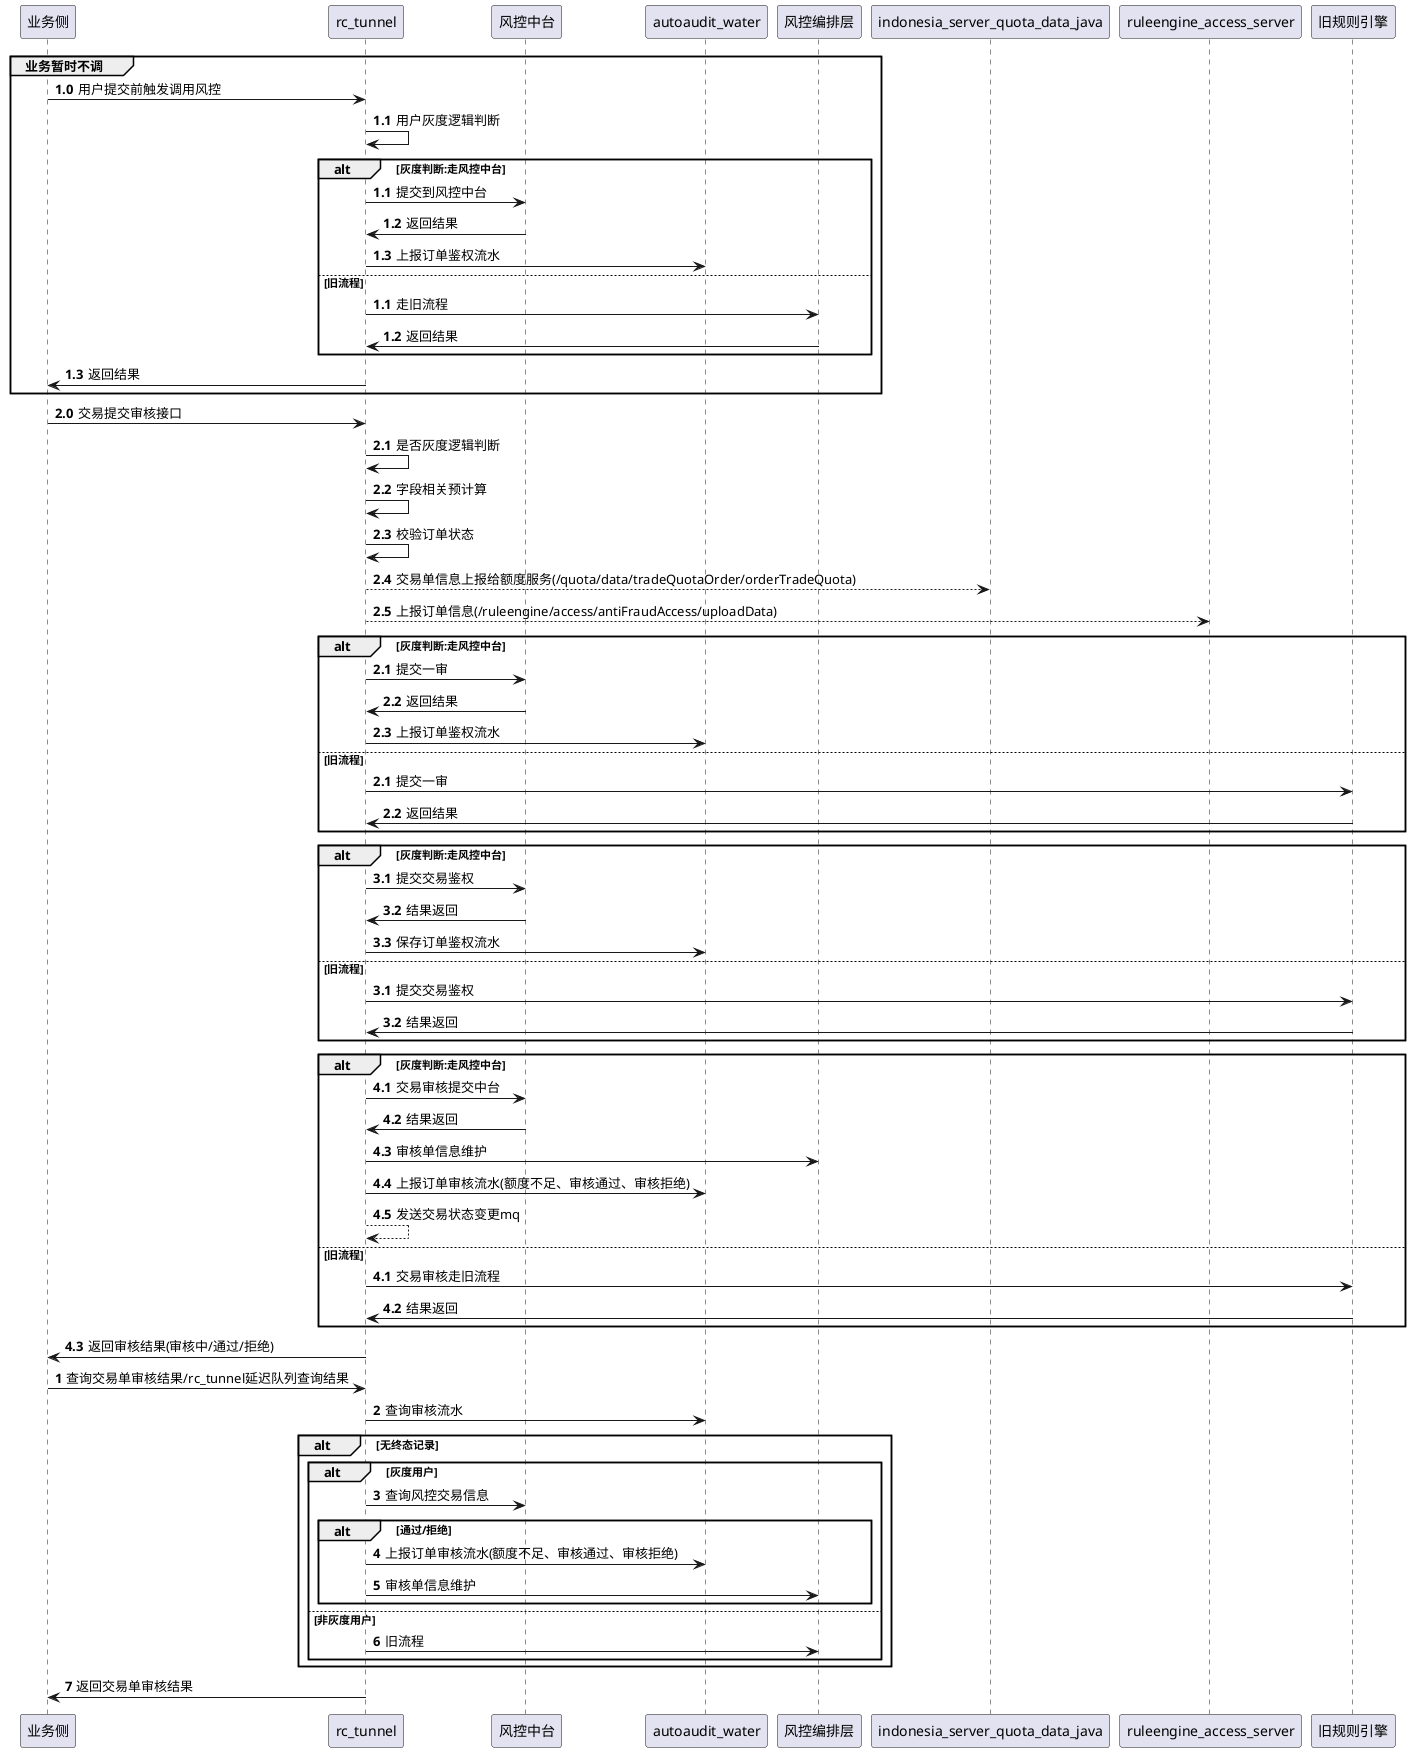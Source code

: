 @startuml
'https://plantuml.com/sequence-diagram


autonumber

group 业务暂时不调
autonumber 1.0
业务侧 -> rc_tunnel:用户提交前触发调用风控
rc_tunnel -> rc_tunnel:用户灰度逻辑判断
alt 灰度判断:走风控中台
    autonumber 1.1
    rc_tunnel -> 风控中台:提交到风控中台
    风控中台 -> rc_tunnel:返回结果
    rc_tunnel -> autoaudit_water:上报订单鉴权流水
else 旧流程
    autonumber 1.1
    rc_tunnel -> 风控编排层:走旧流程
    风控编排层 -> rc_tunnel: 返回结果
end
rc_tunnel -> 业务侧: 返回结果
end





autonumber 2.0
业务侧 -> rc_tunnel: 交易提交审核接口
rc_tunnel -> rc_tunnel : 是否灰度逻辑判断
rc_tunnel -> rc_tunnel:字段相关预计算
rc_tunnel -> rc_tunnel:校验订单状态
rc_tunnel --> indonesia_server_quota_data_java:交易单信息上报给额度服务(/quota/data/tradeQuotaOrder/orderTradeQuota)
rc_tunnel --> ruleengine_access_server:上报订单信息(/ruleengine/access/antiFraudAccess/uploadData)




'一审逻辑
alt 灰度判断:走风控中台
    autonumber 2.1
    rc_tunnel -> 风控中台:提交一审
    风控中台 -> rc_tunnel:返回结果
    rc_tunnel -> autoaudit_water:上报订单鉴权流水
else 旧流程
    autonumber 2.1
    rc_tunnel -> 旧规则引擎:提交一审
    旧规则引擎 -> rc_tunnel: 返回结果
end




'交易鉴权
autonumber 3.0
alt 灰度判断:走风控中台
    autonumber 3.1
    rc_tunnel -> 风控中台:提交交易鉴权
    风控中台 -> rc_tunnel:结果返回
    rc_tunnel -> autoaudit_water:保存订单鉴权流水
else 旧流程
    autonumber 3.1
    rc_tunnel -> 旧规则引擎:提交交易鉴权
    旧规则引擎 -> rc_tunnel:结果返回
end




'二审逻辑
autonumber 4.0
alt 灰度判断:走风控中台
    autonumber 4.1
    rc_tunnel -> 风控中台:交易审核提交中台
    风控中台 -> rc_tunnel:结果返回
    rc_tunnel -> 风控编排层:审核单信息维护
    rc_tunnel -> autoaudit_water:上报订单审核流水(额度不足、审核通过、审核拒绝)
    rc_tunnel --> rc_tunnel:发送交易状态变更mq
else 旧流程
    autonumber 4.1
    rc_tunnel -> 旧规则引擎:交易审核走旧流程
    旧规则引擎 -> rc_tunnel:结果返回
end
rc_tunnel -> 业务侧: 返回审核结果(审核中/通过/拒绝)






autonumber 1
业务侧 -> rc_tunnel: 查询交易单审核结果/rc_tunnel延迟队列查询结果
rc_tunnel -> autoaudit_water :查询审核流水
alt 无终态记录
    alt 灰度用户
        rc_tunnel -> 风控中台:查询风控交易信息
        '人工审核流水 怎么样操作？
        alt 通过/拒绝
            rc_tunnel -> autoaudit_water:上报订单审核流水(额度不足、审核通过、审核拒绝)
            rc_tunnel -> 风控编排层:审核单信息维护
        end
    else 非灰度用户
        rc_tunnel -> 风控编排层 : 旧流程
    end
end
rc_tunnel -> 业务侧:返回交易单审核结果
@enduml